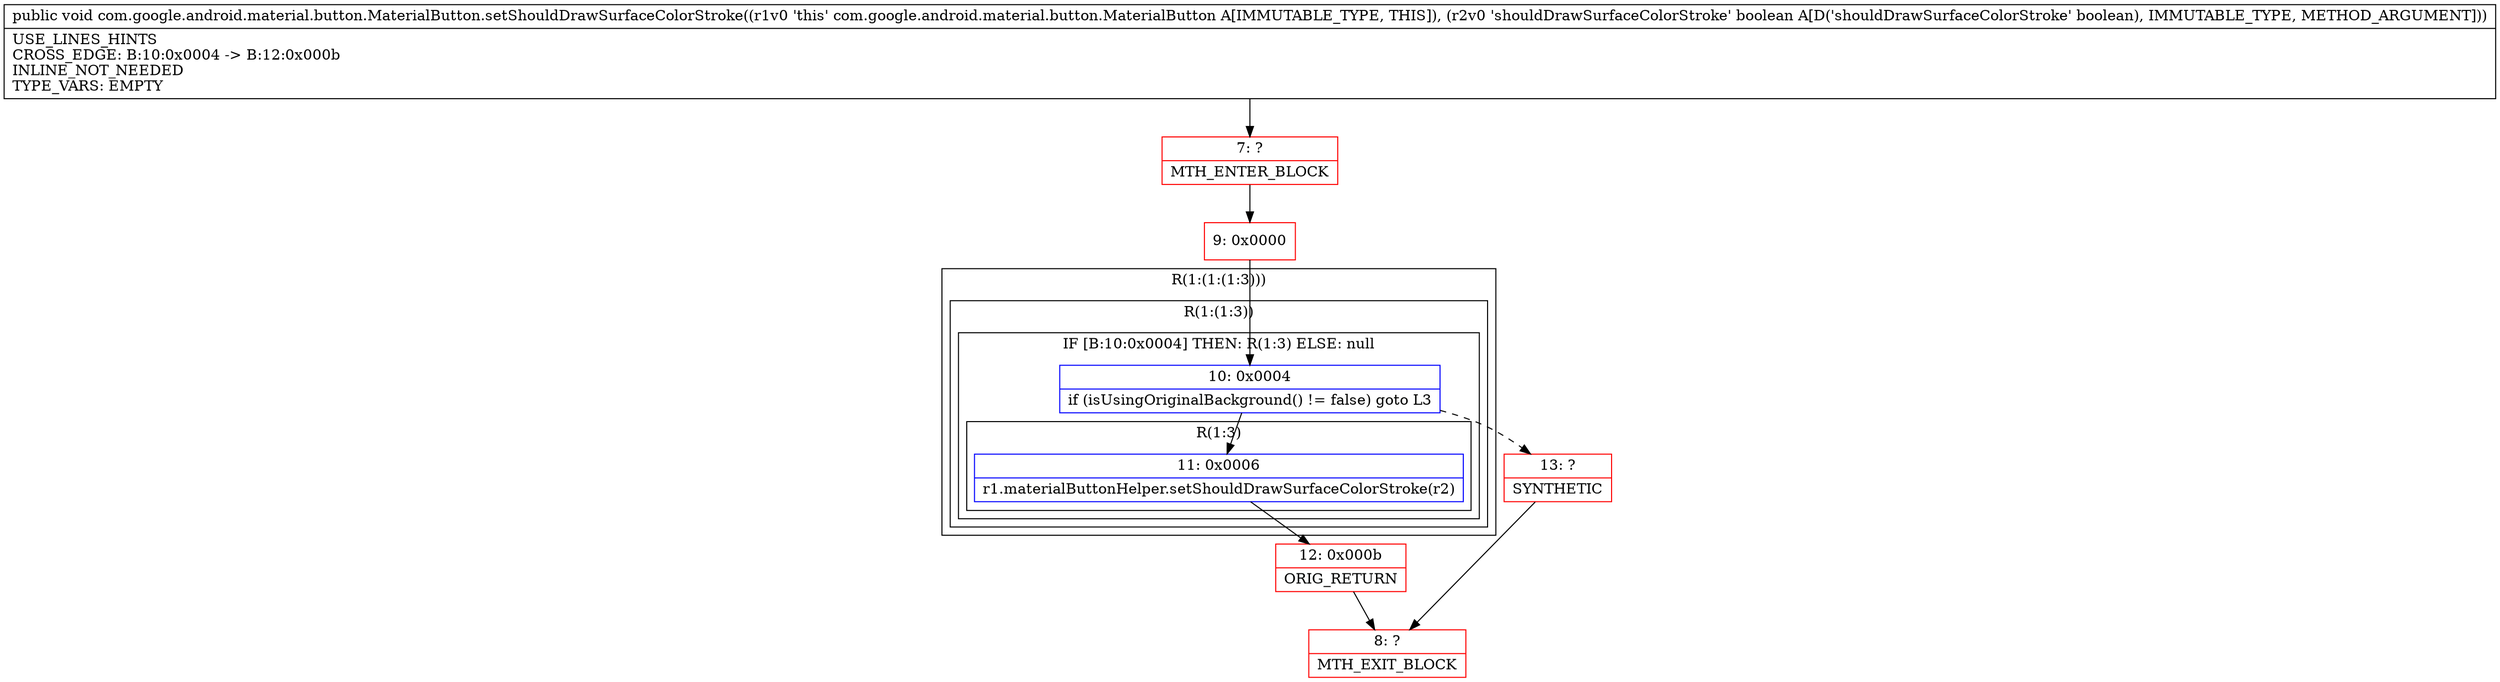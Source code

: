 digraph "CFG forcom.google.android.material.button.MaterialButton.setShouldDrawSurfaceColorStroke(Z)V" {
subgraph cluster_Region_589212493 {
label = "R(1:(1:(1:3)))";
node [shape=record,color=blue];
subgraph cluster_Region_1378136028 {
label = "R(1:(1:3))";
node [shape=record,color=blue];
subgraph cluster_IfRegion_1325714270 {
label = "IF [B:10:0x0004] THEN: R(1:3) ELSE: null";
node [shape=record,color=blue];
Node_10 [shape=record,label="{10\:\ 0x0004|if (isUsingOriginalBackground() != false) goto L3\l}"];
subgraph cluster_Region_414744093 {
label = "R(1:3)";
node [shape=record,color=blue];
Node_11 [shape=record,label="{11\:\ 0x0006|r1.materialButtonHelper.setShouldDrawSurfaceColorStroke(r2)\l}"];
}
}
}
}
Node_7 [shape=record,color=red,label="{7\:\ ?|MTH_ENTER_BLOCK\l}"];
Node_9 [shape=record,color=red,label="{9\:\ 0x0000}"];
Node_12 [shape=record,color=red,label="{12\:\ 0x000b|ORIG_RETURN\l}"];
Node_8 [shape=record,color=red,label="{8\:\ ?|MTH_EXIT_BLOCK\l}"];
Node_13 [shape=record,color=red,label="{13\:\ ?|SYNTHETIC\l}"];
MethodNode[shape=record,label="{public void com.google.android.material.button.MaterialButton.setShouldDrawSurfaceColorStroke((r1v0 'this' com.google.android.material.button.MaterialButton A[IMMUTABLE_TYPE, THIS]), (r2v0 'shouldDrawSurfaceColorStroke' boolean A[D('shouldDrawSurfaceColorStroke' boolean), IMMUTABLE_TYPE, METHOD_ARGUMENT]))  | USE_LINES_HINTS\lCROSS_EDGE: B:10:0x0004 \-\> B:12:0x000b\lINLINE_NOT_NEEDED\lTYPE_VARS: EMPTY\l}"];
MethodNode -> Node_7;Node_10 -> Node_11;
Node_10 -> Node_13[style=dashed];
Node_11 -> Node_12;
Node_7 -> Node_9;
Node_9 -> Node_10;
Node_12 -> Node_8;
Node_13 -> Node_8;
}

